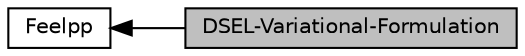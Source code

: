 digraph "DSEL-Variational-Formulation"
{
  edge [fontname="Helvetica",fontsize="10",labelfontname="Helvetica",labelfontsize="10"];
  node [fontname="Helvetica",fontsize="10",shape=box];
  rankdir=LR;
  Node1 [label="DSEL-Variational-Formulation",height=0.2,width=0.4,color="black", fillcolor="grey75", style="filled", fontcolor="black",tooltip=" "];
  Node2 [label="Feelpp",height=0.2,width=0.4,color="black", fillcolor="white", style="filled",URL="$group__Feelpp.html",tooltip="Feel++ classes and methods."];
  Node2->Node1 [shape=plaintext, dir="back", style="solid"];
}

